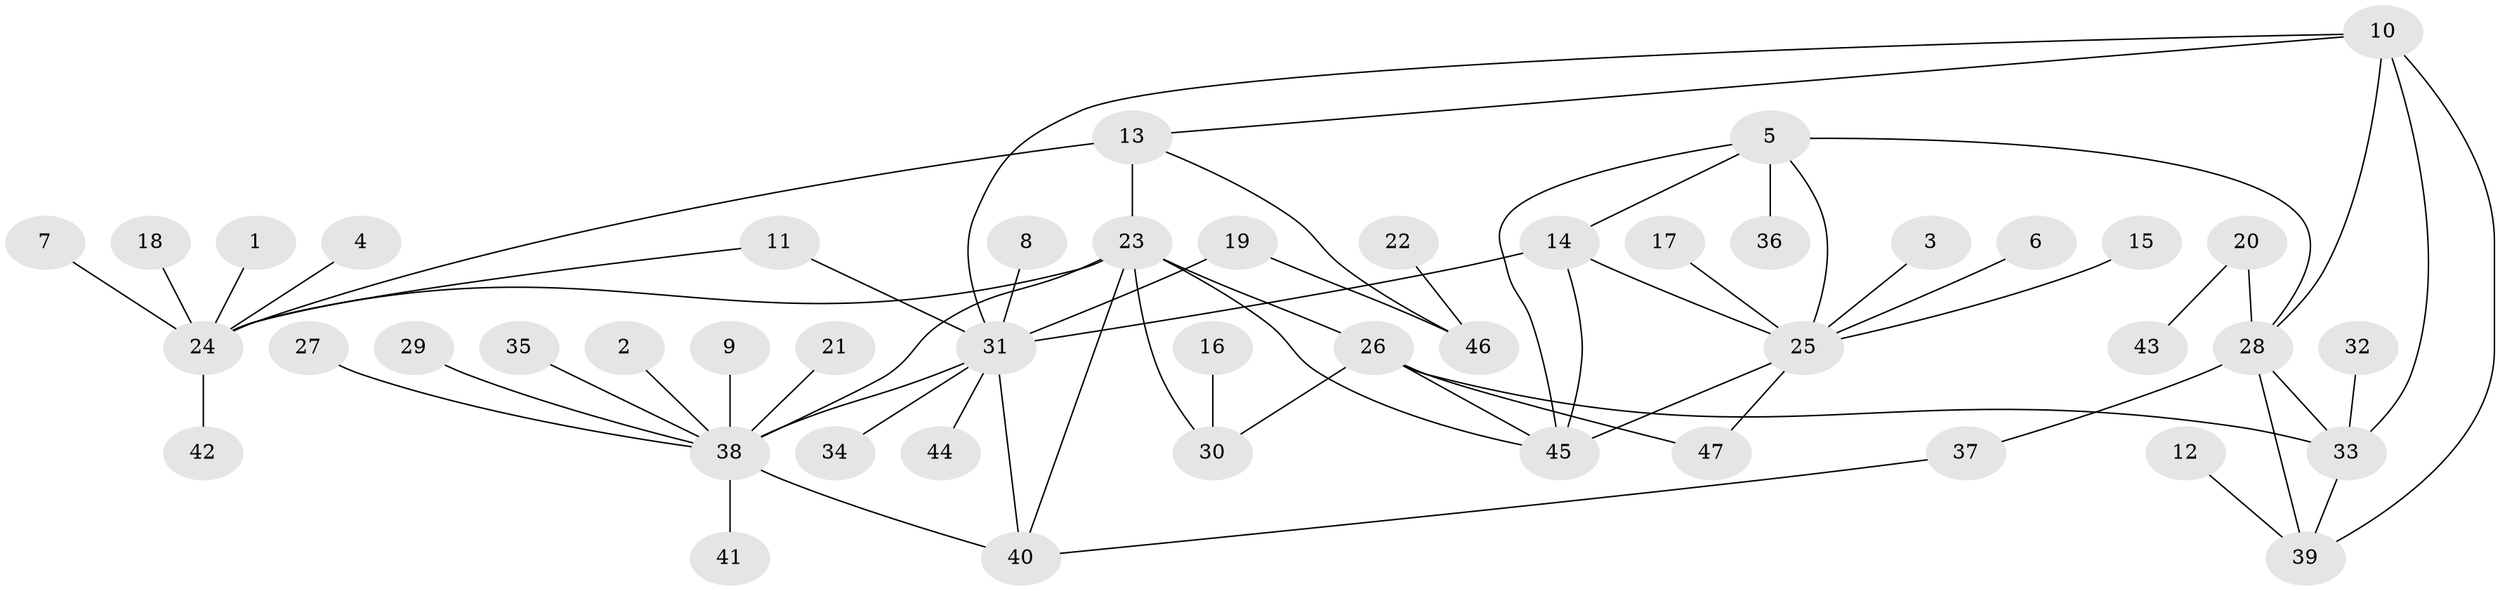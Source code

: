 // original degree distribution, {6: 0.053763440860215055, 8: 0.043010752688172046, 10: 0.010752688172043012, 4: 0.03225806451612903, 5: 0.021505376344086023, 7: 0.021505376344086023, 11: 0.010752688172043012, 13: 0.021505376344086023, 3: 0.043010752688172046, 1: 0.6559139784946236, 2: 0.08602150537634409}
// Generated by graph-tools (version 1.1) at 2025/02/03/09/25 03:02:44]
// undirected, 47 vertices, 65 edges
graph export_dot {
graph [start="1"]
  node [color=gray90,style=filled];
  1;
  2;
  3;
  4;
  5;
  6;
  7;
  8;
  9;
  10;
  11;
  12;
  13;
  14;
  15;
  16;
  17;
  18;
  19;
  20;
  21;
  22;
  23;
  24;
  25;
  26;
  27;
  28;
  29;
  30;
  31;
  32;
  33;
  34;
  35;
  36;
  37;
  38;
  39;
  40;
  41;
  42;
  43;
  44;
  45;
  46;
  47;
  1 -- 24 [weight=1.0];
  2 -- 38 [weight=1.0];
  3 -- 25 [weight=1.0];
  4 -- 24 [weight=1.0];
  5 -- 14 [weight=1.0];
  5 -- 25 [weight=1.0];
  5 -- 28 [weight=1.0];
  5 -- 36 [weight=1.0];
  5 -- 45 [weight=1.0];
  6 -- 25 [weight=1.0];
  7 -- 24 [weight=1.0];
  8 -- 31 [weight=1.0];
  9 -- 38 [weight=1.0];
  10 -- 13 [weight=1.0];
  10 -- 28 [weight=1.0];
  10 -- 31 [weight=1.0];
  10 -- 33 [weight=1.0];
  10 -- 39 [weight=1.0];
  11 -- 24 [weight=1.0];
  11 -- 31 [weight=1.0];
  12 -- 39 [weight=1.0];
  13 -- 23 [weight=2.0];
  13 -- 24 [weight=1.0];
  13 -- 46 [weight=1.0];
  14 -- 25 [weight=1.0];
  14 -- 31 [weight=1.0];
  14 -- 45 [weight=1.0];
  15 -- 25 [weight=1.0];
  16 -- 30 [weight=1.0];
  17 -- 25 [weight=1.0];
  18 -- 24 [weight=1.0];
  19 -- 31 [weight=1.0];
  19 -- 46 [weight=1.0];
  20 -- 28 [weight=1.0];
  20 -- 43 [weight=1.0];
  21 -- 38 [weight=1.0];
  22 -- 46 [weight=1.0];
  23 -- 24 [weight=2.0];
  23 -- 26 [weight=1.0];
  23 -- 30 [weight=2.0];
  23 -- 38 [weight=1.0];
  23 -- 40 [weight=1.0];
  23 -- 45 [weight=1.0];
  24 -- 42 [weight=1.0];
  25 -- 45 [weight=1.0];
  25 -- 47 [weight=1.0];
  26 -- 30 [weight=2.0];
  26 -- 33 [weight=1.0];
  26 -- 45 [weight=1.0];
  26 -- 47 [weight=1.0];
  27 -- 38 [weight=1.0];
  28 -- 33 [weight=1.0];
  28 -- 37 [weight=1.0];
  28 -- 39 [weight=1.0];
  29 -- 38 [weight=1.0];
  31 -- 34 [weight=1.0];
  31 -- 38 [weight=1.0];
  31 -- 40 [weight=2.0];
  31 -- 44 [weight=1.0];
  32 -- 33 [weight=1.0];
  33 -- 39 [weight=1.0];
  35 -- 38 [weight=1.0];
  37 -- 40 [weight=1.0];
  38 -- 40 [weight=2.0];
  38 -- 41 [weight=1.0];
}
